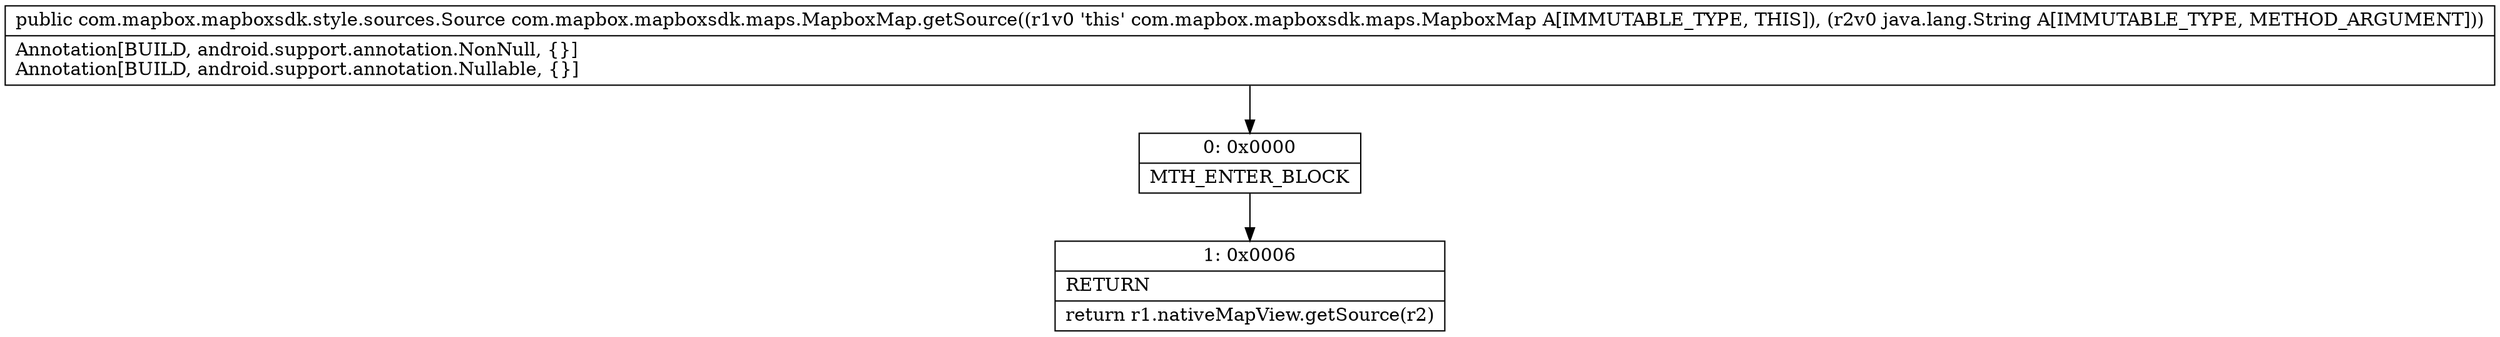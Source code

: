 digraph "CFG forcom.mapbox.mapboxsdk.maps.MapboxMap.getSource(Ljava\/lang\/String;)Lcom\/mapbox\/mapboxsdk\/style\/sources\/Source;" {
Node_0 [shape=record,label="{0\:\ 0x0000|MTH_ENTER_BLOCK\l}"];
Node_1 [shape=record,label="{1\:\ 0x0006|RETURN\l|return r1.nativeMapView.getSource(r2)\l}"];
MethodNode[shape=record,label="{public com.mapbox.mapboxsdk.style.sources.Source com.mapbox.mapboxsdk.maps.MapboxMap.getSource((r1v0 'this' com.mapbox.mapboxsdk.maps.MapboxMap A[IMMUTABLE_TYPE, THIS]), (r2v0 java.lang.String A[IMMUTABLE_TYPE, METHOD_ARGUMENT]))  | Annotation[BUILD, android.support.annotation.NonNull, \{\}]\lAnnotation[BUILD, android.support.annotation.Nullable, \{\}]\l}"];
MethodNode -> Node_0;
Node_0 -> Node_1;
}

